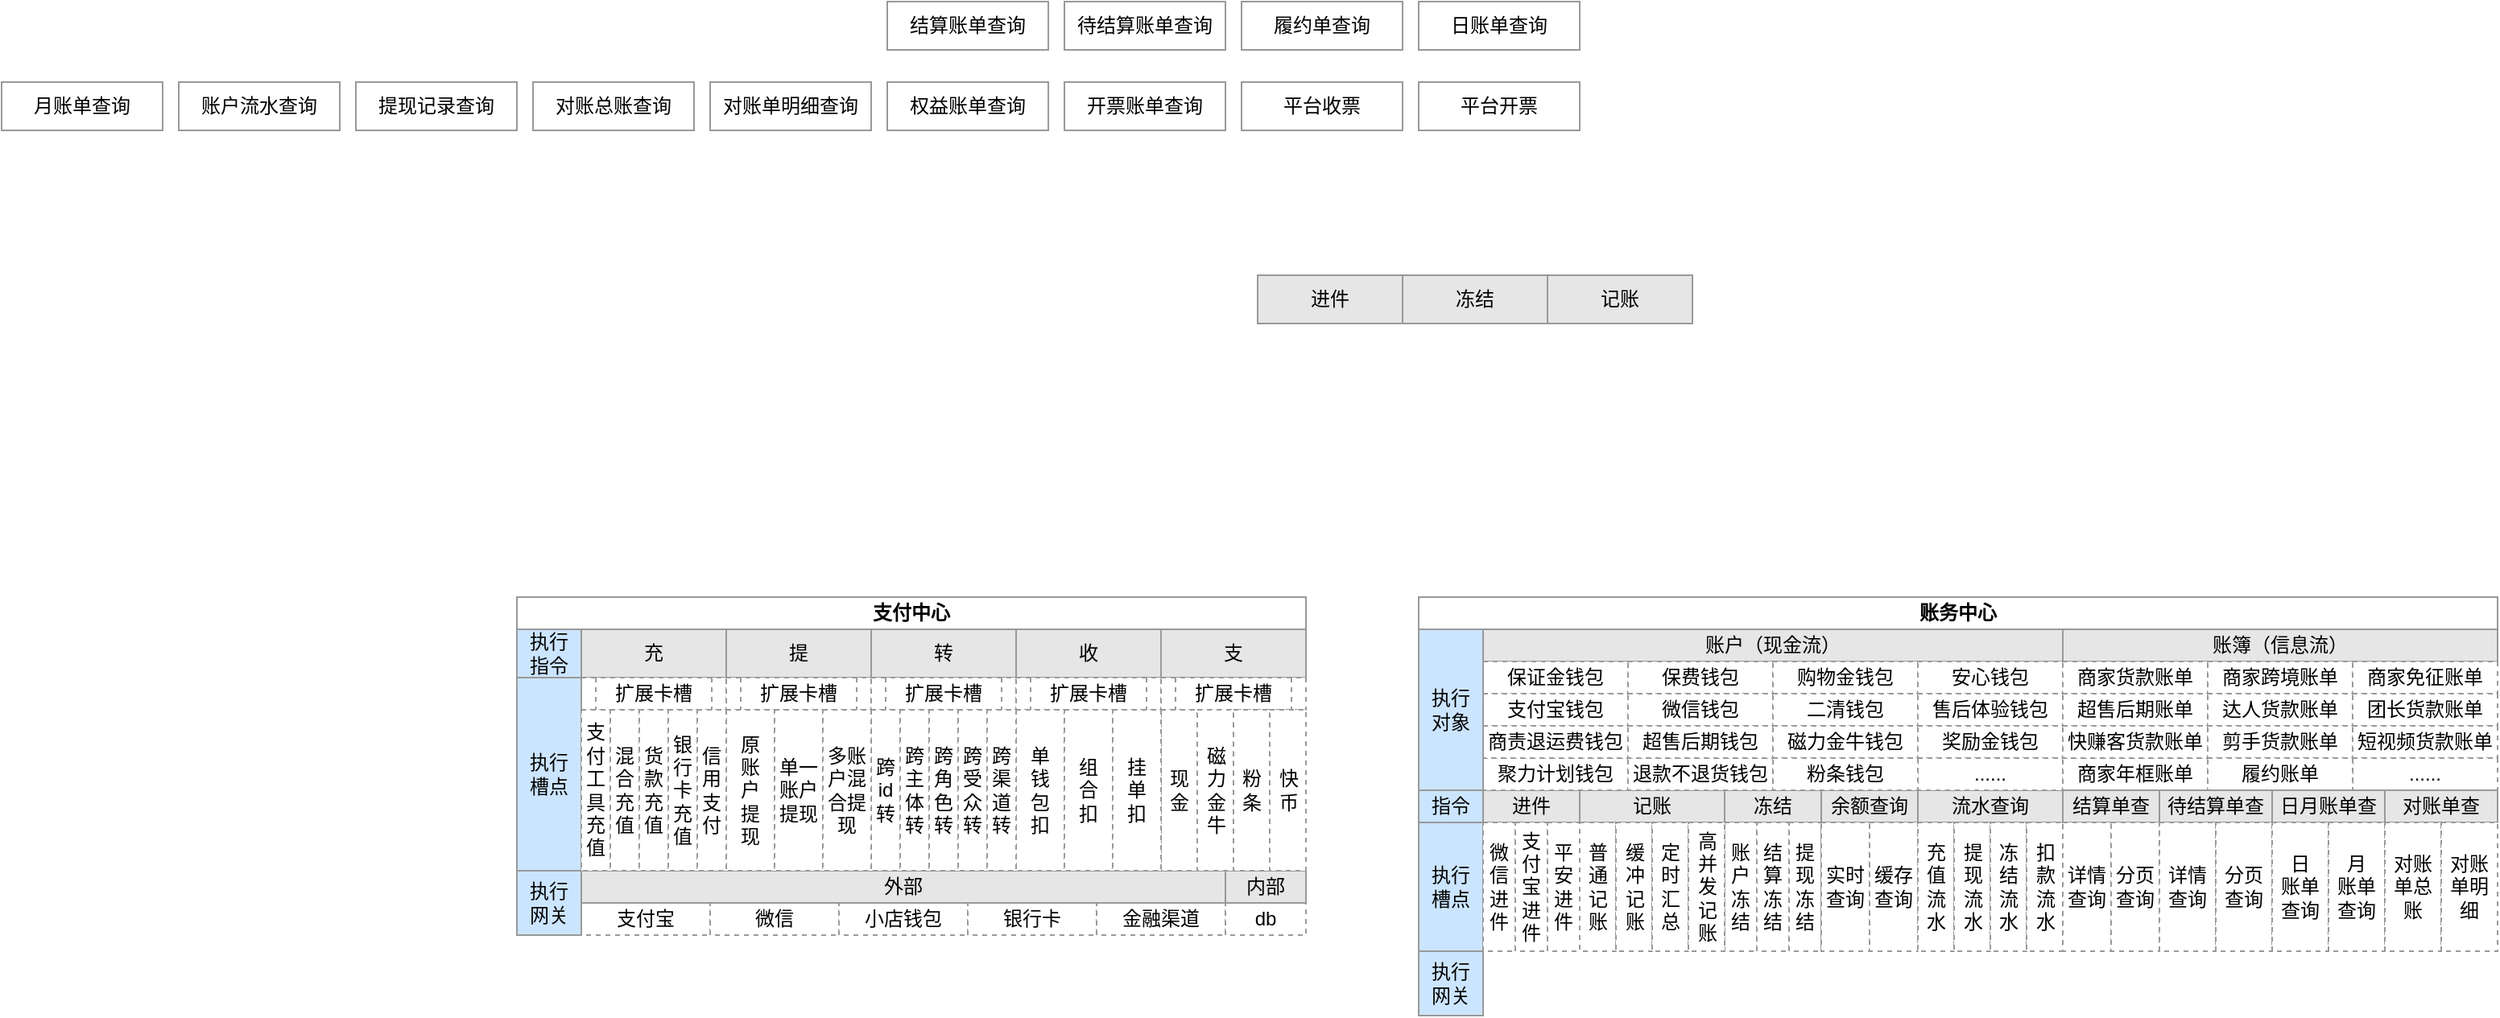 <mxfile version="22.1.16" type="github">
  <diagram name="第 1 页" id="TDeqdjOSITiVpRsq1ivu">
    <mxGraphModel dx="1248" dy="727" grid="1" gridSize="10" guides="1" tooltips="1" connect="1" arrows="1" fold="1" page="1" pageScale="1" pageWidth="827" pageHeight="1169" math="1" shadow="0">
      <root>
        <mxCell id="0" />
        <mxCell id="1" parent="0" />
        <mxCell id="d16QXKA28ZY-6sy2jyf4-8" value="结算账单查询" style="rounded=0;whiteSpace=wrap;html=1;strokeColor=#999999;" vertex="1" parent="1">
          <mxGeometry x="900" y="350" width="100" height="30" as="geometry" />
        </mxCell>
        <mxCell id="d16QXKA28ZY-6sy2jyf4-9" value="待结算账单查询" style="rounded=0;whiteSpace=wrap;html=1;strokeColor=#999999;" vertex="1" parent="1">
          <mxGeometry x="1010" y="350" width="100" height="30" as="geometry" />
        </mxCell>
        <mxCell id="d16QXKA28ZY-6sy2jyf4-10" value="履约单查询" style="rounded=0;whiteSpace=wrap;html=1;strokeColor=#999999;" vertex="1" parent="1">
          <mxGeometry x="1120" y="350" width="100" height="30" as="geometry" />
        </mxCell>
        <mxCell id="d16QXKA28ZY-6sy2jyf4-11" value="日账单查询" style="rounded=0;whiteSpace=wrap;html=1;strokeColor=#999999;" vertex="1" parent="1">
          <mxGeometry x="1230" y="350" width="100" height="30" as="geometry" />
        </mxCell>
        <mxCell id="d16QXKA28ZY-6sy2jyf4-16" value="月账单查询" style="rounded=0;whiteSpace=wrap;html=1;strokeColor=#999999;" vertex="1" parent="1">
          <mxGeometry x="350" y="400" width="100" height="30" as="geometry" />
        </mxCell>
        <mxCell id="d16QXKA28ZY-6sy2jyf4-17" value="账户流水查询" style="rounded=0;whiteSpace=wrap;html=1;strokeColor=#999999;" vertex="1" parent="1">
          <mxGeometry x="460" y="400" width="100" height="30" as="geometry" />
        </mxCell>
        <mxCell id="d16QXKA28ZY-6sy2jyf4-18" value="提现记录查询" style="rounded=0;whiteSpace=wrap;html=1;strokeColor=#999999;" vertex="1" parent="1">
          <mxGeometry x="570" y="400" width="100" height="30" as="geometry" />
        </mxCell>
        <mxCell id="d16QXKA28ZY-6sy2jyf4-19" value="对账总账查询" style="rounded=0;whiteSpace=wrap;html=1;strokeColor=#999999;" vertex="1" parent="1">
          <mxGeometry x="680" y="400" width="100" height="30" as="geometry" />
        </mxCell>
        <mxCell id="d16QXKA28ZY-6sy2jyf4-20" value="对账单明细查询" style="rounded=0;whiteSpace=wrap;html=1;strokeColor=#999999;" vertex="1" parent="1">
          <mxGeometry x="790" y="400" width="100" height="30" as="geometry" />
        </mxCell>
        <mxCell id="d16QXKA28ZY-6sy2jyf4-21" value="权益账单查询" style="rounded=0;whiteSpace=wrap;html=1;strokeColor=#999999;" vertex="1" parent="1">
          <mxGeometry x="900" y="400" width="100" height="30" as="geometry" />
        </mxCell>
        <mxCell id="d16QXKA28ZY-6sy2jyf4-22" value="开票账单查询" style="rounded=0;whiteSpace=wrap;html=1;strokeColor=#999999;" vertex="1" parent="1">
          <mxGeometry x="1010" y="400" width="100" height="30" as="geometry" />
        </mxCell>
        <mxCell id="d16QXKA28ZY-6sy2jyf4-23" value="平台收票" style="rounded=0;whiteSpace=wrap;html=1;strokeColor=#999999;" vertex="1" parent="1">
          <mxGeometry x="1120" y="400" width="100" height="30" as="geometry" />
        </mxCell>
        <mxCell id="d16QXKA28ZY-6sy2jyf4-24" value="平台开票" style="rounded=0;whiteSpace=wrap;html=1;strokeColor=#999999;" vertex="1" parent="1">
          <mxGeometry x="1230" y="400" width="100" height="30" as="geometry" />
        </mxCell>
        <mxCell id="d16QXKA28ZY-6sy2jyf4-35" value="充" style="rounded=0;whiteSpace=wrap;html=1;strokeColor=#999999;fillColor=#E6E6E6;" vertex="1" parent="1">
          <mxGeometry x="710" y="740" width="90" height="30" as="geometry" />
        </mxCell>
        <mxCell id="d16QXKA28ZY-6sy2jyf4-36" value="提" style="rounded=0;whiteSpace=wrap;html=1;strokeColor=#999999;fillColor=#E6E6E6;" vertex="1" parent="1">
          <mxGeometry x="800" y="740" width="90" height="30" as="geometry" />
        </mxCell>
        <mxCell id="d16QXKA28ZY-6sy2jyf4-37" value="转" style="rounded=0;whiteSpace=wrap;html=1;strokeColor=#999999;fillColor=#E6E6E6;" vertex="1" parent="1">
          <mxGeometry x="890" y="740" width="90" height="30" as="geometry" />
        </mxCell>
        <mxCell id="d16QXKA28ZY-6sy2jyf4-38" value="收" style="rounded=0;whiteSpace=wrap;html=1;strokeColor=#999999;fillColor=#E6E6E6;" vertex="1" parent="1">
          <mxGeometry x="980" y="740" width="90" height="30" as="geometry" />
        </mxCell>
        <mxCell id="d16QXKA28ZY-6sy2jyf4-76" value="扩展卡槽" style="shape=process;whiteSpace=wrap;html=1;backgroundOutline=1;strokeColor=#999999;dashed=1;" vertex="1" parent="1">
          <mxGeometry x="710" y="770" width="90" height="20" as="geometry" />
        </mxCell>
        <mxCell id="d16QXKA28ZY-6sy2jyf4-49" value="支付宝" style="rounded=0;whiteSpace=wrap;html=1;strokeColor=#999999;fillColor=#FFFFFF;dashed=1;" vertex="1" parent="1">
          <mxGeometry x="710" y="910" width="80" height="20" as="geometry" />
        </mxCell>
        <mxCell id="d16QXKA28ZY-6sy2jyf4-50" value="微信" style="rounded=0;whiteSpace=wrap;html=1;strokeColor=#999999;fillColor=#FFFFFF;dashed=1;" vertex="1" parent="1">
          <mxGeometry x="790" y="910" width="80" height="20" as="geometry" />
        </mxCell>
        <mxCell id="d16QXKA28ZY-6sy2jyf4-51" value="小店钱包" style="rounded=0;whiteSpace=wrap;html=1;strokeColor=#999999;fillColor=#FFFFFF;dashed=1;" vertex="1" parent="1">
          <mxGeometry x="870" y="910" width="80" height="20" as="geometry" />
        </mxCell>
        <mxCell id="d16QXKA28ZY-6sy2jyf4-52" value="银行卡" style="rounded=0;whiteSpace=wrap;html=1;strokeColor=#999999;fillColor=#FFFFFF;dashed=1;" vertex="1" parent="1">
          <mxGeometry x="950" y="910" width="80" height="20" as="geometry" />
        </mxCell>
        <mxCell id="d16QXKA28ZY-6sy2jyf4-53" value="金融渠道" style="rounded=0;whiteSpace=wrap;html=1;strokeColor=#999999;fillColor=#FFFFFF;dashed=1;" vertex="1" parent="1">
          <mxGeometry x="1030" y="910" width="80" height="20" as="geometry" />
        </mxCell>
        <mxCell id="d16QXKA28ZY-6sy2jyf4-54" value="db" style="rounded=0;whiteSpace=wrap;html=1;strokeColor=#999999;fillColor=#FFFFFF;dashed=1;" vertex="1" parent="1">
          <mxGeometry x="1110" y="910" width="50" height="20" as="geometry" />
        </mxCell>
        <mxCell id="d16QXKA28ZY-6sy2jyf4-77" value="支" style="rounded=0;whiteSpace=wrap;html=1;strokeColor=#999999;fillColor=#E6E6E6;" vertex="1" parent="1">
          <mxGeometry x="1070" y="740" width="90" height="30" as="geometry" />
        </mxCell>
        <mxCell id="d16QXKA28ZY-6sy2jyf4-82" value="扩展卡槽" style="shape=process;whiteSpace=wrap;html=1;backgroundOutline=1;strokeColor=#999999;dashed=1;" vertex="1" parent="1">
          <mxGeometry x="800" y="770" width="90" height="20" as="geometry" />
        </mxCell>
        <mxCell id="d16QXKA28ZY-6sy2jyf4-83" value="扩展卡槽" style="shape=process;whiteSpace=wrap;html=1;backgroundOutline=1;strokeColor=#999999;dashed=1;" vertex="1" parent="1">
          <mxGeometry x="890" y="770" width="90" height="20" as="geometry" />
        </mxCell>
        <mxCell id="d16QXKA28ZY-6sy2jyf4-84" value="扩展卡槽" style="shape=process;whiteSpace=wrap;html=1;backgroundOutline=1;strokeColor=#999999;dashed=1;" vertex="1" parent="1">
          <mxGeometry x="980" y="770" width="90" height="20" as="geometry" />
        </mxCell>
        <mxCell id="d16QXKA28ZY-6sy2jyf4-85" value="扩展卡槽" style="shape=process;whiteSpace=wrap;html=1;backgroundOutline=1;strokeColor=#999999;dashed=1;" vertex="1" parent="1">
          <mxGeometry x="1070" y="770" width="90" height="20" as="geometry" />
        </mxCell>
        <mxCell id="d16QXKA28ZY-6sy2jyf4-97" value="支付中心" style="rounded=0;whiteSpace=wrap;html=1;strokeColor=#999999;fillColor=#FFFFFF;fontColor=#000000;fontStyle=1" vertex="1" parent="1">
          <mxGeometry x="670" y="720" width="490" height="20" as="geometry" />
        </mxCell>
        <mxCell id="d16QXKA28ZY-6sy2jyf4-138" value="执行&lt;br&gt;指令" style="rounded=0;whiteSpace=wrap;html=1;strokeColor=#999999;fillColor=#CCE5FF;fontColor=#000000;" vertex="1" parent="1">
          <mxGeometry x="670" y="740" width="40" height="30" as="geometry" />
        </mxCell>
        <mxCell id="d16QXKA28ZY-6sy2jyf4-139" value="执行&lt;br&gt;槽点" style="rounded=0;whiteSpace=wrap;html=1;strokeColor=#999999;fillColor=#CCE5FF;fontColor=#000000;" vertex="1" parent="1">
          <mxGeometry x="670" y="770" width="40" height="120" as="geometry" />
        </mxCell>
        <mxCell id="d16QXKA28ZY-6sy2jyf4-140" value="执行&lt;br&gt;网关" style="rounded=0;whiteSpace=wrap;html=1;strokeColor=#999999;fillColor=#CCE5FF;fontColor=#000000;" vertex="1" parent="1">
          <mxGeometry x="670" y="890" width="40" height="40" as="geometry" />
        </mxCell>
        <mxCell id="d16QXKA28ZY-6sy2jyf4-221" value="外部" style="rounded=0;whiteSpace=wrap;html=1;strokeColor=#999999;fillColor=#E6E6E6;" vertex="1" parent="1">
          <mxGeometry x="710" y="890" width="400" height="20" as="geometry" />
        </mxCell>
        <mxCell id="d16QXKA28ZY-6sy2jyf4-223" value="内部" style="rounded=0;whiteSpace=wrap;html=1;strokeColor=#999999;fillColor=#E6E6E6;" vertex="1" parent="1">
          <mxGeometry x="1110" y="890" width="50" height="20" as="geometry" />
        </mxCell>
        <mxCell id="d16QXKA28ZY-6sy2jyf4-225" value="进件" style="rounded=0;whiteSpace=wrap;html=1;strokeColor=#999999;fillColor=#E6E6E6;" vertex="1" parent="1">
          <mxGeometry x="1270" y="840" width="60" height="20" as="geometry" />
        </mxCell>
        <mxCell id="d16QXKA28ZY-6sy2jyf4-226" value="记账" style="rounded=0;whiteSpace=wrap;html=1;strokeColor=#999999;fillColor=#E6E6E6;" vertex="1" parent="1">
          <mxGeometry x="1330" y="840" width="90" height="20" as="geometry" />
        </mxCell>
        <mxCell id="d16QXKA28ZY-6sy2jyf4-227" value="冻结" style="rounded=0;whiteSpace=wrap;html=1;strokeColor=#999999;fillColor=#E6E6E6;" vertex="1" parent="1">
          <mxGeometry x="1420" y="840" width="60" height="20" as="geometry" />
        </mxCell>
        <mxCell id="d16QXKA28ZY-6sy2jyf4-228" value="余额查询" style="rounded=0;whiteSpace=wrap;html=1;strokeColor=#999999;fillColor=#E6E6E6;" vertex="1" parent="1">
          <mxGeometry x="1480" y="840" width="60" height="20" as="geometry" />
        </mxCell>
        <mxCell id="d16QXKA28ZY-6sy2jyf4-245" value="流水查询" style="rounded=0;whiteSpace=wrap;html=1;strokeColor=#999999;fillColor=#E6E6E6;" vertex="1" parent="1">
          <mxGeometry x="1540" y="840" width="90" height="20" as="geometry" />
        </mxCell>
        <mxCell id="d16QXKA28ZY-6sy2jyf4-261" value="账务中心" style="rounded=0;whiteSpace=wrap;html=1;strokeColor=#999999;fillColor=#FFFFFF;fontColor=#000000;fontStyle=1" vertex="1" parent="1">
          <mxGeometry x="1230" y="720" width="670" height="20" as="geometry" />
        </mxCell>
        <mxCell id="d16QXKA28ZY-6sy2jyf4-262" value="指令" style="rounded=0;whiteSpace=wrap;html=1;strokeColor=#999999;fillColor=#CCE5FF;fontColor=#000000;" vertex="1" parent="1">
          <mxGeometry x="1230" y="840" width="40" height="20" as="geometry" />
        </mxCell>
        <mxCell id="d16QXKA28ZY-6sy2jyf4-263" value="执行&lt;br&gt;槽点" style="rounded=0;whiteSpace=wrap;html=1;strokeColor=#999999;fillColor=#CCE5FF;fontColor=#000000;" vertex="1" parent="1">
          <mxGeometry x="1230" y="860" width="40" height="80" as="geometry" />
        </mxCell>
        <mxCell id="d16QXKA28ZY-6sy2jyf4-264" value="执行&lt;br&gt;网关" style="rounded=0;whiteSpace=wrap;html=1;strokeColor=#999999;fillColor=#CCE5FF;fontColor=#000000;" vertex="1" parent="1">
          <mxGeometry x="1230" y="940" width="40" height="40" as="geometry" />
        </mxCell>
        <mxCell id="d16QXKA28ZY-6sy2jyf4-267" value="账户（现金流）" style="rounded=0;whiteSpace=wrap;html=1;strokeColor=#999999;fillColor=#E6E6E6;" vertex="1" parent="1">
          <mxGeometry x="1270" y="740" width="360" height="20" as="geometry" />
        </mxCell>
        <mxCell id="d16QXKA28ZY-6sy2jyf4-268" value="进件" style="rounded=0;whiteSpace=wrap;html=1;strokeColor=#999999;fillColor=#E6E6E6;" vertex="1" parent="1">
          <mxGeometry x="1130" y="520" width="90" height="30" as="geometry" />
        </mxCell>
        <mxCell id="d16QXKA28ZY-6sy2jyf4-269" value="冻结" style="rounded=0;whiteSpace=wrap;html=1;strokeColor=#999999;fillColor=#E6E6E6;" vertex="1" parent="1">
          <mxGeometry x="1220" y="520" width="90" height="30" as="geometry" />
        </mxCell>
        <mxCell id="d16QXKA28ZY-6sy2jyf4-270" value="记账" style="rounded=0;whiteSpace=wrap;html=1;strokeColor=#999999;fillColor=#E6E6E6;" vertex="1" parent="1">
          <mxGeometry x="1310" y="520" width="90" height="30" as="geometry" />
        </mxCell>
        <mxCell id="d16QXKA28ZY-6sy2jyf4-271" value="账簿（信息流）" style="rounded=0;whiteSpace=wrap;html=1;strokeColor=#999999;fillColor=#E6E6E6;" vertex="1" parent="1">
          <mxGeometry x="1630" y="740" width="270" height="20" as="geometry" />
        </mxCell>
        <mxCell id="d16QXKA28ZY-6sy2jyf4-276" value="账户冻结" style="rounded=0;whiteSpace=wrap;html=1;strokeColor=#999999;dashed=1;" vertex="1" parent="1">
          <mxGeometry x="1420" y="860" width="20" height="80" as="geometry" />
        </mxCell>
        <mxCell id="d16QXKA28ZY-6sy2jyf4-277" value="结算冻结" style="rounded=0;whiteSpace=wrap;html=1;strokeColor=#999999;dashed=1;" vertex="1" parent="1">
          <mxGeometry x="1440" y="860" width="20" height="80" as="geometry" />
        </mxCell>
        <mxCell id="d16QXKA28ZY-6sy2jyf4-278" value="保证金钱包" style="rounded=0;whiteSpace=wrap;html=1;strokeColor=#999999;fillColor=#FFFFFF;dashed=1;" vertex="1" parent="1">
          <mxGeometry x="1270" y="760" width="90" height="20" as="geometry" />
        </mxCell>
        <mxCell id="d16QXKA28ZY-6sy2jyf4-279" value="保费钱包" style="rounded=0;whiteSpace=wrap;html=1;strokeColor=#999999;fillColor=#FFFFFF;dashed=1;" vertex="1" parent="1">
          <mxGeometry x="1360" y="760" width="90" height="20" as="geometry" />
        </mxCell>
        <mxCell id="d16QXKA28ZY-6sy2jyf4-280" value="购物金钱包" style="rounded=0;whiteSpace=wrap;html=1;strokeColor=#999999;fillColor=#FFFFFF;dashed=1;" vertex="1" parent="1">
          <mxGeometry x="1450" y="760" width="90" height="20" as="geometry" />
        </mxCell>
        <mxCell id="d16QXKA28ZY-6sy2jyf4-281" value="支付宝钱包" style="rounded=0;whiteSpace=wrap;html=1;strokeColor=#999999;fillColor=#FFFFFF;dashed=1;" vertex="1" parent="1">
          <mxGeometry x="1270" y="780" width="90" height="20" as="geometry" />
        </mxCell>
        <mxCell id="d16QXKA28ZY-6sy2jyf4-282" value="微信钱包" style="rounded=0;whiteSpace=wrap;html=1;strokeColor=#999999;fillColor=#FFFFFF;dashed=1;" vertex="1" parent="1">
          <mxGeometry x="1360" y="780" width="90" height="20" as="geometry" />
        </mxCell>
        <mxCell id="d16QXKA28ZY-6sy2jyf4-283" value="二清钱包" style="rounded=0;whiteSpace=wrap;html=1;strokeColor=#999999;fillColor=#FFFFFF;dashed=1;" vertex="1" parent="1">
          <mxGeometry x="1450" y="780" width="90" height="20" as="geometry" />
        </mxCell>
        <mxCell id="d16QXKA28ZY-6sy2jyf4-284" value="安心钱包" style="rounded=0;whiteSpace=wrap;html=1;strokeColor=#999999;fillColor=#FFFFFF;dashed=1;" vertex="1" parent="1">
          <mxGeometry x="1540" y="760" width="90" height="20" as="geometry" />
        </mxCell>
        <mxCell id="d16QXKA28ZY-6sy2jyf4-285" value="售后体验钱包" style="rounded=0;whiteSpace=wrap;html=1;strokeColor=#999999;fillColor=#FFFFFF;dashed=1;" vertex="1" parent="1">
          <mxGeometry x="1540" y="780" width="90" height="20" as="geometry" />
        </mxCell>
        <mxCell id="d16QXKA28ZY-6sy2jyf4-286" value="聚力计划钱包" style="rounded=0;whiteSpace=wrap;html=1;strokeColor=#999999;fillColor=#FFFFFF;dashed=1;" vertex="1" parent="1">
          <mxGeometry x="1270" y="820" width="90" height="20" as="geometry" />
        </mxCell>
        <mxCell id="d16QXKA28ZY-6sy2jyf4-287" value="退款不退货钱包" style="rounded=0;whiteSpace=wrap;html=1;strokeColor=#999999;fillColor=#FFFFFF;dashed=1;" vertex="1" parent="1">
          <mxGeometry x="1360" y="820" width="90" height="20" as="geometry" />
        </mxCell>
        <mxCell id="d16QXKA28ZY-6sy2jyf4-288" value="商责退运费钱包" style="rounded=0;whiteSpace=wrap;html=1;strokeColor=#999999;fillColor=#FFFFFF;dashed=1;" vertex="1" parent="1">
          <mxGeometry x="1270" y="800" width="90" height="20" as="geometry" />
        </mxCell>
        <mxCell id="d16QXKA28ZY-6sy2jyf4-289" value="超售后期钱包" style="rounded=0;whiteSpace=wrap;html=1;strokeColor=#999999;fillColor=#FFFFFF;dashed=1;" vertex="1" parent="1">
          <mxGeometry x="1360" y="800" width="90" height="20" as="geometry" />
        </mxCell>
        <mxCell id="d16QXKA28ZY-6sy2jyf4-290" value="磁力金牛钱包" style="rounded=0;whiteSpace=wrap;html=1;strokeColor=#999999;fillColor=#FFFFFF;dashed=1;" vertex="1" parent="1">
          <mxGeometry x="1450" y="800" width="90" height="20" as="geometry" />
        </mxCell>
        <mxCell id="d16QXKA28ZY-6sy2jyf4-291" value="奖励金钱包" style="rounded=0;whiteSpace=wrap;html=1;strokeColor=#999999;fillColor=#FFFFFF;dashed=1;" vertex="1" parent="1">
          <mxGeometry x="1540" y="800" width="90" height="20" as="geometry" />
        </mxCell>
        <mxCell id="d16QXKA28ZY-6sy2jyf4-292" value="......" style="rounded=0;whiteSpace=wrap;html=1;strokeColor=#999999;fillColor=#FFFFFF;dashed=1;" vertex="1" parent="1">
          <mxGeometry x="1540" y="820" width="90" height="20" as="geometry" />
        </mxCell>
        <mxCell id="d16QXKA28ZY-6sy2jyf4-293" value="粉条钱包" style="rounded=0;whiteSpace=wrap;html=1;strokeColor=#999999;fillColor=#FFFFFF;dashed=1;" vertex="1" parent="1">
          <mxGeometry x="1450" y="820" width="90" height="20" as="geometry" />
        </mxCell>
        <mxCell id="d16QXKA28ZY-6sy2jyf4-294" value="" style="group" vertex="1" connectable="0" parent="1">
          <mxGeometry x="1330" y="860" width="90" height="80" as="geometry" />
        </mxCell>
        <mxCell id="d16QXKA28ZY-6sy2jyf4-272" value="普通记账" style="rounded=0;whiteSpace=wrap;html=1;strokeColor=#999999;dashed=1;" vertex="1" parent="d16QXKA28ZY-6sy2jyf4-294">
          <mxGeometry width="22.5" height="80" as="geometry" />
        </mxCell>
        <mxCell id="d16QXKA28ZY-6sy2jyf4-273" value="缓冲记账" style="rounded=0;whiteSpace=wrap;html=1;strokeColor=#999999;dashed=1;" vertex="1" parent="d16QXKA28ZY-6sy2jyf4-294">
          <mxGeometry x="22.5" width="22.5" height="80" as="geometry" />
        </mxCell>
        <mxCell id="d16QXKA28ZY-6sy2jyf4-274" value="定时汇总" style="rounded=0;whiteSpace=wrap;html=1;strokeColor=#999999;dashed=1;" vertex="1" parent="d16QXKA28ZY-6sy2jyf4-294">
          <mxGeometry x="45" width="22.5" height="80" as="geometry" />
        </mxCell>
        <mxCell id="d16QXKA28ZY-6sy2jyf4-275" value="高并发记账" style="rounded=0;whiteSpace=wrap;html=1;strokeColor=#999999;dashed=1;" vertex="1" parent="d16QXKA28ZY-6sy2jyf4-294">
          <mxGeometry x="67.5" width="22.5" height="80" as="geometry" />
        </mxCell>
        <mxCell id="d16QXKA28ZY-6sy2jyf4-295" value="" style="group" vertex="1" connectable="0" parent="1">
          <mxGeometry x="1070" y="790" width="90" height="100" as="geometry" />
        </mxCell>
        <mxCell id="d16QXKA28ZY-6sy2jyf4-59" value="现&lt;br&gt;金" style="rounded=0;whiteSpace=wrap;html=1;strokeColor=#999999;dashed=1;" vertex="1" parent="d16QXKA28ZY-6sy2jyf4-295">
          <mxGeometry width="22.5" height="100" as="geometry" />
        </mxCell>
        <mxCell id="d16QXKA28ZY-6sy2jyf4-60" value="磁力金牛" style="rounded=0;whiteSpace=wrap;html=1;strokeColor=#999999;dashed=1;" vertex="1" parent="d16QXKA28ZY-6sy2jyf4-295">
          <mxGeometry x="22.5" width="22.5" height="100" as="geometry" />
        </mxCell>
        <mxCell id="d16QXKA28ZY-6sy2jyf4-65" value="粉条" style="rounded=0;whiteSpace=wrap;html=1;strokeColor=#999999;dashed=1;" vertex="1" parent="d16QXKA28ZY-6sy2jyf4-295">
          <mxGeometry x="45" width="22.5" height="100" as="geometry" />
        </mxCell>
        <mxCell id="d16QXKA28ZY-6sy2jyf4-66" value="快币" style="rounded=0;whiteSpace=wrap;html=1;strokeColor=#999999;dashed=1;" vertex="1" parent="d16QXKA28ZY-6sy2jyf4-295">
          <mxGeometry x="67.5" width="22.5" height="100" as="geometry" />
        </mxCell>
        <mxCell id="d16QXKA28ZY-6sy2jyf4-296" value="" style="group" vertex="1" connectable="0" parent="1">
          <mxGeometry x="980" y="790" width="90" height="100" as="geometry" />
        </mxCell>
        <mxCell id="d16QXKA28ZY-6sy2jyf4-92" value="单&lt;br&gt;钱&lt;br&gt;包&lt;br&gt;扣" style="rounded=0;whiteSpace=wrap;html=1;strokeColor=#999999;dashed=1;" vertex="1" parent="d16QXKA28ZY-6sy2jyf4-296">
          <mxGeometry width="30" height="100" as="geometry" />
        </mxCell>
        <mxCell id="d16QXKA28ZY-6sy2jyf4-93" value="组&lt;br&gt;合&lt;br&gt;扣" style="rounded=0;whiteSpace=wrap;html=1;strokeColor=#999999;dashed=1;" vertex="1" parent="d16QXKA28ZY-6sy2jyf4-296">
          <mxGeometry x="30" width="30" height="100" as="geometry" />
        </mxCell>
        <mxCell id="d16QXKA28ZY-6sy2jyf4-94" value="挂&lt;br&gt;单&lt;br&gt;扣" style="rounded=0;whiteSpace=wrap;html=1;strokeColor=#999999;dashed=1;" vertex="1" parent="d16QXKA28ZY-6sy2jyf4-296">
          <mxGeometry x="60" width="30" height="100" as="geometry" />
        </mxCell>
        <mxCell id="d16QXKA28ZY-6sy2jyf4-297" value="" style="group" vertex="1" connectable="0" parent="1">
          <mxGeometry x="890" y="790" width="90" height="100" as="geometry" />
        </mxCell>
        <mxCell id="d16QXKA28ZY-6sy2jyf4-87" value="跨id转" style="rounded=0;whiteSpace=wrap;html=1;strokeColor=#999999;dashed=1;" vertex="1" parent="d16QXKA28ZY-6sy2jyf4-297">
          <mxGeometry width="18" height="100" as="geometry" />
        </mxCell>
        <mxCell id="d16QXKA28ZY-6sy2jyf4-88" value="跨主体转" style="rounded=0;whiteSpace=wrap;html=1;strokeColor=#999999;dashed=1;" vertex="1" parent="d16QXKA28ZY-6sy2jyf4-297">
          <mxGeometry x="18" width="18" height="100" as="geometry" />
        </mxCell>
        <mxCell id="d16QXKA28ZY-6sy2jyf4-89" value="跨角色转" style="rounded=0;whiteSpace=wrap;html=1;strokeColor=#999999;dashed=1;" vertex="1" parent="d16QXKA28ZY-6sy2jyf4-297">
          <mxGeometry x="36" width="18" height="100" as="geometry" />
        </mxCell>
        <mxCell id="d16QXKA28ZY-6sy2jyf4-90" value="跨受众转" style="rounded=0;whiteSpace=wrap;html=1;strokeColor=#999999;dashed=1;" vertex="1" parent="d16QXKA28ZY-6sy2jyf4-297">
          <mxGeometry x="54" width="18" height="100" as="geometry" />
        </mxCell>
        <mxCell id="d16QXKA28ZY-6sy2jyf4-91" value="跨渠道转" style="rounded=0;whiteSpace=wrap;html=1;strokeColor=#999999;dashed=1;" vertex="1" parent="d16QXKA28ZY-6sy2jyf4-297">
          <mxGeometry x="72" width="18" height="100" as="geometry" />
        </mxCell>
        <mxCell id="d16QXKA28ZY-6sy2jyf4-298" value="" style="group" vertex="1" connectable="0" parent="1">
          <mxGeometry x="800" y="790" width="90" height="100" as="geometry" />
        </mxCell>
        <mxCell id="d16QXKA28ZY-6sy2jyf4-78" value="原&lt;br&gt;账&lt;br&gt;户&lt;br&gt;提&lt;br&gt;现" style="rounded=0;whiteSpace=wrap;html=1;strokeColor=#999999;dashed=1;" vertex="1" parent="d16QXKA28ZY-6sy2jyf4-298">
          <mxGeometry width="30" height="100" as="geometry" />
        </mxCell>
        <mxCell id="d16QXKA28ZY-6sy2jyf4-79" value="单一账户提现" style="rounded=0;whiteSpace=wrap;html=1;strokeColor=#999999;dashed=1;" vertex="1" parent="d16QXKA28ZY-6sy2jyf4-298">
          <mxGeometry x="30" width="30" height="100" as="geometry" />
        </mxCell>
        <mxCell id="d16QXKA28ZY-6sy2jyf4-80" value="多账户混合提现" style="rounded=0;whiteSpace=wrap;html=1;strokeColor=#999999;dashed=1;" vertex="1" parent="d16QXKA28ZY-6sy2jyf4-298">
          <mxGeometry x="60" width="30" height="100" as="geometry" />
        </mxCell>
        <mxCell id="d16QXKA28ZY-6sy2jyf4-299" value="" style="group" vertex="1" connectable="0" parent="1">
          <mxGeometry x="710" y="790" width="90" height="100" as="geometry" />
        </mxCell>
        <mxCell id="d16QXKA28ZY-6sy2jyf4-45" value="支付工具充值" style="rounded=0;whiteSpace=wrap;html=1;strokeColor=#999999;dashed=1;" vertex="1" parent="d16QXKA28ZY-6sy2jyf4-299">
          <mxGeometry width="18" height="100" as="geometry" />
        </mxCell>
        <mxCell id="d16QXKA28ZY-6sy2jyf4-46" value="混合充值" style="rounded=0;whiteSpace=wrap;html=1;strokeColor=#999999;dashed=1;" vertex="1" parent="d16QXKA28ZY-6sy2jyf4-299">
          <mxGeometry x="18" width="18" height="100" as="geometry" />
        </mxCell>
        <mxCell id="d16QXKA28ZY-6sy2jyf4-73" value="货款充值" style="rounded=0;whiteSpace=wrap;html=1;strokeColor=#999999;dashed=1;" vertex="1" parent="d16QXKA28ZY-6sy2jyf4-299">
          <mxGeometry x="36" width="18" height="100" as="geometry" />
        </mxCell>
        <mxCell id="d16QXKA28ZY-6sy2jyf4-74" value="银行卡充值" style="rounded=0;whiteSpace=wrap;html=1;strokeColor=#999999;dashed=1;" vertex="1" parent="d16QXKA28ZY-6sy2jyf4-299">
          <mxGeometry x="54" width="18" height="100" as="geometry" />
        </mxCell>
        <mxCell id="d16QXKA28ZY-6sy2jyf4-75" value="信用支付" style="rounded=0;whiteSpace=wrap;html=1;strokeColor=#999999;dashed=1;" vertex="1" parent="d16QXKA28ZY-6sy2jyf4-299">
          <mxGeometry x="72" width="18" height="100" as="geometry" />
        </mxCell>
        <mxCell id="d16QXKA28ZY-6sy2jyf4-300" value="提现冻结" style="rounded=0;whiteSpace=wrap;html=1;strokeColor=#999999;dashed=1;" vertex="1" parent="1">
          <mxGeometry x="1460" y="860" width="20" height="80" as="geometry" />
        </mxCell>
        <mxCell id="d16QXKA28ZY-6sy2jyf4-301" value="微信进件" style="rounded=0;whiteSpace=wrap;html=1;strokeColor=#999999;dashed=1;" vertex="1" parent="1">
          <mxGeometry x="1270" y="860" width="20" height="80" as="geometry" />
        </mxCell>
        <mxCell id="d16QXKA28ZY-6sy2jyf4-302" value="支付宝进件" style="rounded=0;whiteSpace=wrap;html=1;strokeColor=#999999;dashed=1;" vertex="1" parent="1">
          <mxGeometry x="1290" y="860" width="20" height="80" as="geometry" />
        </mxCell>
        <mxCell id="d16QXKA28ZY-6sy2jyf4-303" value="平安进件" style="rounded=0;whiteSpace=wrap;html=1;strokeColor=#999999;dashed=1;" vertex="1" parent="1">
          <mxGeometry x="1310" y="860" width="20" height="80" as="geometry" />
        </mxCell>
        <mxCell id="d16QXKA28ZY-6sy2jyf4-304" value="实时查询" style="rounded=0;whiteSpace=wrap;html=1;strokeColor=#999999;dashed=1;" vertex="1" parent="1">
          <mxGeometry x="1480" y="860" width="30" height="80" as="geometry" />
        </mxCell>
        <mxCell id="d16QXKA28ZY-6sy2jyf4-307" value="缓存查询" style="rounded=0;whiteSpace=wrap;html=1;strokeColor=#999999;dashed=1;" vertex="1" parent="1">
          <mxGeometry x="1510" y="860" width="30" height="80" as="geometry" />
        </mxCell>
        <mxCell id="d16QXKA28ZY-6sy2jyf4-308" value="充值流水" style="rounded=0;whiteSpace=wrap;html=1;strokeColor=#999999;dashed=1;" vertex="1" parent="1">
          <mxGeometry x="1540" y="860" width="22.5" height="80" as="geometry" />
        </mxCell>
        <mxCell id="d16QXKA28ZY-6sy2jyf4-309" value="提现流水" style="rounded=0;whiteSpace=wrap;html=1;strokeColor=#999999;dashed=1;" vertex="1" parent="1">
          <mxGeometry x="1562.5" y="860" width="22.5" height="80" as="geometry" />
        </mxCell>
        <mxCell id="d16QXKA28ZY-6sy2jyf4-310" value="冻结流水" style="rounded=0;whiteSpace=wrap;html=1;strokeColor=#999999;dashed=1;" vertex="1" parent="1">
          <mxGeometry x="1585" y="860" width="22.5" height="80" as="geometry" />
        </mxCell>
        <mxCell id="d16QXKA28ZY-6sy2jyf4-311" value="扣款流水" style="rounded=0;whiteSpace=wrap;html=1;strokeColor=#999999;dashed=1;" vertex="1" parent="1">
          <mxGeometry x="1607.5" y="860" width="22.5" height="80" as="geometry" />
        </mxCell>
        <mxCell id="d16QXKA28ZY-6sy2jyf4-312" value="商家货款账单" style="rounded=0;whiteSpace=wrap;html=1;strokeColor=#999999;fillColor=#FFFFFF;dashed=1;" vertex="1" parent="1">
          <mxGeometry x="1630" y="760" width="90" height="20" as="geometry" />
        </mxCell>
        <mxCell id="d16QXKA28ZY-6sy2jyf4-313" value="商家跨境账单" style="rounded=0;whiteSpace=wrap;html=1;strokeColor=#999999;fillColor=#FFFFFF;dashed=1;" vertex="1" parent="1">
          <mxGeometry x="1720" y="760" width="90" height="20" as="geometry" />
        </mxCell>
        <mxCell id="d16QXKA28ZY-6sy2jyf4-314" value="超售后期账单" style="rounded=0;whiteSpace=wrap;html=1;strokeColor=#999999;fillColor=#FFFFFF;dashed=1;" vertex="1" parent="1">
          <mxGeometry x="1630" y="780" width="90" height="20" as="geometry" />
        </mxCell>
        <mxCell id="d16QXKA28ZY-6sy2jyf4-315" value="达人货款账单" style="rounded=0;whiteSpace=wrap;html=1;strokeColor=#999999;fillColor=#FFFFFF;dashed=1;" vertex="1" parent="1">
          <mxGeometry x="1720" y="780" width="90" height="20" as="geometry" />
        </mxCell>
        <mxCell id="d16QXKA28ZY-6sy2jyf4-316" value="商家免征账单" style="rounded=0;whiteSpace=wrap;html=1;strokeColor=#999999;fillColor=#FFFFFF;dashed=1;" vertex="1" parent="1">
          <mxGeometry x="1810" y="760" width="90" height="20" as="geometry" />
        </mxCell>
        <mxCell id="d16QXKA28ZY-6sy2jyf4-317" value="团长货款账单" style="rounded=0;whiteSpace=wrap;html=1;strokeColor=#999999;fillColor=#FFFFFF;dashed=1;" vertex="1" parent="1">
          <mxGeometry x="1810" y="780" width="90" height="20" as="geometry" />
        </mxCell>
        <mxCell id="d16QXKA28ZY-6sy2jyf4-318" value="商家年框账单" style="rounded=0;whiteSpace=wrap;html=1;strokeColor=#999999;fillColor=#FFFFFF;dashed=1;" vertex="1" parent="1">
          <mxGeometry x="1630" y="820" width="90" height="20" as="geometry" />
        </mxCell>
        <mxCell id="d16QXKA28ZY-6sy2jyf4-319" value="快赚客货款账单" style="rounded=0;whiteSpace=wrap;html=1;strokeColor=#999999;fillColor=#FFFFFF;dashed=1;" vertex="1" parent="1">
          <mxGeometry x="1630" y="800" width="90" height="20" as="geometry" />
        </mxCell>
        <mxCell id="d16QXKA28ZY-6sy2jyf4-320" value="剪手货款账单" style="rounded=0;whiteSpace=wrap;html=1;strokeColor=#999999;fillColor=#FFFFFF;dashed=1;" vertex="1" parent="1">
          <mxGeometry x="1720" y="800" width="90" height="20" as="geometry" />
        </mxCell>
        <mxCell id="d16QXKA28ZY-6sy2jyf4-321" value="短视频货款账单" style="rounded=0;whiteSpace=wrap;html=1;strokeColor=#999999;fillColor=#FFFFFF;dashed=1;" vertex="1" parent="1">
          <mxGeometry x="1810" y="800" width="90" height="20" as="geometry" />
        </mxCell>
        <mxCell id="d16QXKA28ZY-6sy2jyf4-322" value="......" style="rounded=0;whiteSpace=wrap;html=1;strokeColor=#999999;fillColor=#FFFFFF;dashed=1;" vertex="1" parent="1">
          <mxGeometry x="1810" y="820" width="90" height="20" as="geometry" />
        </mxCell>
        <mxCell id="d16QXKA28ZY-6sy2jyf4-323" value="履约账单" style="rounded=0;whiteSpace=wrap;html=1;strokeColor=#999999;fillColor=#FFFFFF;dashed=1;" vertex="1" parent="1">
          <mxGeometry x="1720" y="820" width="90" height="20" as="geometry" />
        </mxCell>
        <mxCell id="d16QXKA28ZY-6sy2jyf4-324" value="执行&lt;br&gt;对象" style="rounded=0;whiteSpace=wrap;html=1;strokeColor=#999999;fillColor=#CCE5FF;fontColor=#000000;" vertex="1" parent="1">
          <mxGeometry x="1230" y="740" width="40" height="100" as="geometry" />
        </mxCell>
        <mxCell id="d16QXKA28ZY-6sy2jyf4-326" value="结算单查" style="rounded=0;whiteSpace=wrap;html=1;strokeColor=#999999;fillColor=#E6E6E6;" vertex="1" parent="1">
          <mxGeometry x="1630" y="840" width="60" height="20" as="geometry" />
        </mxCell>
        <mxCell id="d16QXKA28ZY-6sy2jyf4-327" value="待结算单查" style="rounded=0;whiteSpace=wrap;html=1;strokeColor=#999999;fillColor=#E6E6E6;" vertex="1" parent="1">
          <mxGeometry x="1690" y="840" width="70" height="20" as="geometry" />
        </mxCell>
        <mxCell id="d16QXKA28ZY-6sy2jyf4-328" value="日月账单查" style="rounded=0;whiteSpace=wrap;html=1;strokeColor=#999999;fillColor=#E6E6E6;" vertex="1" parent="1">
          <mxGeometry x="1760" y="840" width="70" height="20" as="geometry" />
        </mxCell>
        <mxCell id="d16QXKA28ZY-6sy2jyf4-329" value="对账单查" style="rounded=0;whiteSpace=wrap;html=1;strokeColor=#999999;fillColor=#E6E6E6;" vertex="1" parent="1">
          <mxGeometry x="1830" y="840" width="70" height="20" as="geometry" />
        </mxCell>
        <mxCell id="d16QXKA28ZY-6sy2jyf4-330" value="详情查询" style="rounded=0;whiteSpace=wrap;html=1;strokeColor=#999999;dashed=1;" vertex="1" parent="1">
          <mxGeometry x="1630" y="860" width="30" height="80" as="geometry" />
        </mxCell>
        <mxCell id="d16QXKA28ZY-6sy2jyf4-331" value="分页查询" style="rounded=0;whiteSpace=wrap;html=1;strokeColor=#999999;dashed=1;" vertex="1" parent="1">
          <mxGeometry x="1660" y="860" width="30" height="80" as="geometry" />
        </mxCell>
        <mxCell id="d16QXKA28ZY-6sy2jyf4-332" value="详情查询" style="rounded=0;whiteSpace=wrap;html=1;strokeColor=#999999;dashed=1;" vertex="1" parent="1">
          <mxGeometry x="1690" y="860" width="35" height="80" as="geometry" />
        </mxCell>
        <mxCell id="d16QXKA28ZY-6sy2jyf4-333" value="分页查询" style="rounded=0;whiteSpace=wrap;html=1;strokeColor=#999999;dashed=1;" vertex="1" parent="1">
          <mxGeometry x="1725" y="860" width="35" height="80" as="geometry" />
        </mxCell>
        <mxCell id="d16QXKA28ZY-6sy2jyf4-334" value="日&lt;br&gt;账单&lt;br&gt;查询" style="rounded=0;whiteSpace=wrap;html=1;strokeColor=#999999;dashed=1;" vertex="1" parent="1">
          <mxGeometry x="1760" y="860" width="35" height="80" as="geometry" />
        </mxCell>
        <mxCell id="d16QXKA28ZY-6sy2jyf4-335" value="月&lt;br style=&quot;border-color: var(--border-color);&quot;&gt;账单&lt;br style=&quot;border-color: var(--border-color);&quot;&gt;查询" style="rounded=0;whiteSpace=wrap;html=1;strokeColor=#999999;dashed=1;" vertex="1" parent="1">
          <mxGeometry x="1795" y="860" width="35" height="80" as="geometry" />
        </mxCell>
        <mxCell id="d16QXKA28ZY-6sy2jyf4-336" value="对账单总账" style="rounded=0;whiteSpace=wrap;html=1;strokeColor=#999999;dashed=1;" vertex="1" parent="1">
          <mxGeometry x="1830" y="860" width="35" height="80" as="geometry" />
        </mxCell>
        <mxCell id="d16QXKA28ZY-6sy2jyf4-337" value="对账单明细" style="rounded=0;whiteSpace=wrap;html=1;strokeColor=#999999;dashed=1;" vertex="1" parent="1">
          <mxGeometry x="1865" y="860" width="35" height="80" as="geometry" />
        </mxCell>
      </root>
    </mxGraphModel>
  </diagram>
</mxfile>
